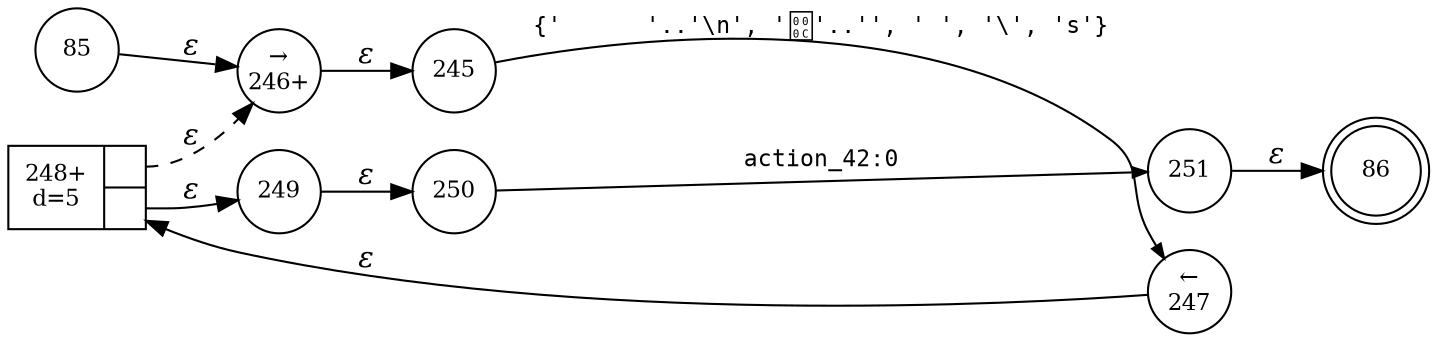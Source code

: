 digraph ATN {
rankdir=LR;
s86[fontsize=11, label="86", shape=doublecircle, fixedsize=true, width=.6];
s85[fontsize=11,label="85", shape=circle, fixedsize=true, width=.55, peripheries=1];
s245[fontsize=11,label="245", shape=circle, fixedsize=true, width=.55, peripheries=1];
s246[fontsize=11,label="&rarr;\n246+", shape=circle, fixedsize=true, width=.55, peripheries=1];
s247[fontsize=11,label="&larr;\n247", shape=circle, fixedsize=true, width=.55, peripheries=1];
s248[fontsize=11,label="{248+\nd=5|{<p0>|<p1>}}", shape=record, fixedsize=false, peripheries=1];
s249[fontsize=11,label="249", shape=circle, fixedsize=true, width=.55, peripheries=1];
s250[fontsize=11,label="250", shape=circle, fixedsize=true, width=.55, peripheries=1];
s251[fontsize=11,label="251", shape=circle, fixedsize=true, width=.55, peripheries=1];
s85 -> s246 [fontname="Times-Italic", label="&epsilon;"];
s246 -> s245 [fontname="Times-Italic", label="&epsilon;"];
s245 -> s247 [fontsize=11, fontname="Courier", arrowsize=.7, label = "{'	'..'\\n', ''..'', ' ', '\\', 's'}", arrowhead = normal];
s247 -> s248 [fontname="Times-Italic", label="&epsilon;"];
s248:p0 -> s246 [fontname="Times-Italic", label="&epsilon;", style="dashed"];
s248:p1 -> s249 [fontname="Times-Italic", label="&epsilon;"];
s249 -> s250 [fontname="Times-Italic", label="&epsilon;"];
s250 -> s251 [fontsize=11, fontname="Courier", arrowsize=.7, label = "action_42:0", arrowhead = normal];
s251 -> s86 [fontname="Times-Italic", label="&epsilon;"];
}